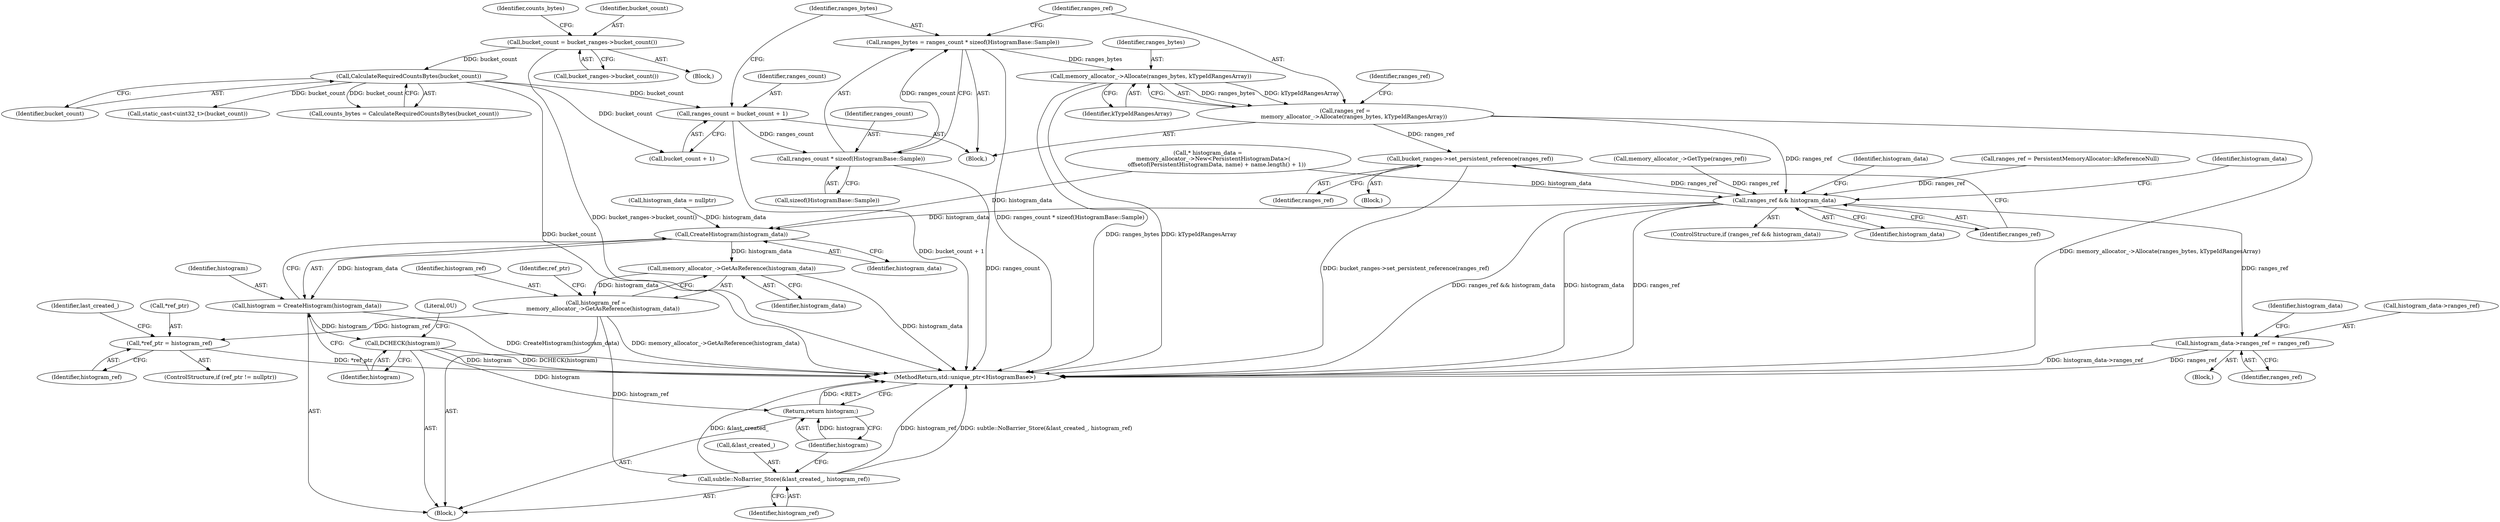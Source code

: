 digraph "0_Chrome_3f38b2253b19f9f9595f79fb92bfb5077e7b1959_0@API" {
"1000201" [label="(Call,memory_allocator_->Allocate(ranges_bytes, kTypeIdRangesArray))"];
"1000193" [label="(Call,ranges_bytes = ranges_count * sizeof(HistogramBase::Sample))"];
"1000195" [label="(Call,ranges_count * sizeof(HistogramBase::Sample))"];
"1000187" [label="(Call,ranges_count = bucket_count + 1)"];
"1000165" [label="(Call,CalculateRequiredCountsBytes(bucket_count))"];
"1000159" [label="(Call,bucket_count = bucket_ranges->bucket_count())"];
"1000199" [label="(Call,ranges_ref =\n          memory_allocator_->Allocate(ranges_bytes, kTypeIdRangesArray))"];
"1000240" [label="(Call,bucket_ranges->set_persistent_reference(ranges_ref))"];
"1000255" [label="(Call,ranges_ref && histogram_data)"];
"1000276" [label="(Call,histogram_data->ranges_ref = ranges_ref)"];
"1000297" [label="(Call,CreateHistogram(histogram_data))"];
"1000295" [label="(Call,histogram = CreateHistogram(histogram_data))"];
"1000299" [label="(Call,DCHECK(histogram))"];
"1000332" [label="(Return,return histogram;)"];
"1000318" [label="(Call,memory_allocator_->GetAsReference(histogram_data))"];
"1000316" [label="(Call,histogram_ref =\n        memory_allocator_->GetAsReference(histogram_data))"];
"1000324" [label="(Call,*ref_ptr = histogram_ref)"];
"1000328" [label="(Call,subtle::NoBarrier_Store(&last_created_, histogram_ref))"];
"1000283" [label="(Identifier,histogram_data)"];
"1000255" [label="(Call,ranges_ref && histogram_data)"];
"1000258" [label="(Block,)"];
"1000161" [label="(Call,bucket_ranges->bucket_count())"];
"1000288" [label="(Call,histogram_data = nullptr)"];
"1000299" [label="(Call,DCHECK(histogram))"];
"1000194" [label="(Identifier,ranges_bytes)"];
"1000241" [label="(Identifier,ranges_ref)"];
"1000330" [label="(Identifier,last_created_)"];
"1000289" [label="(Identifier,histogram_data)"];
"1000254" [label="(ControlStructure,if (ranges_ref && histogram_data))"];
"1000280" [label="(Identifier,ranges_ref)"];
"1000329" [label="(Call,&last_created_)"];
"1000277" [label="(Call,histogram_data->ranges_ref)"];
"1000200" [label="(Identifier,ranges_ref)"];
"1000252" [label="(Call,memory_allocator_->GetType(ranges_ref))"];
"1000324" [label="(Call,*ref_ptr = histogram_ref)"];
"1000343" [label="(MethodReturn,std::unique_ptr<HistogramBase>)"];
"1000203" [label="(Identifier,kTypeIdRangesArray)"];
"1000195" [label="(Call,ranges_count * sizeof(HistogramBase::Sample))"];
"1000295" [label="(Call,histogram = CreateHistogram(histogram_data))"];
"1000296" [label="(Identifier,histogram)"];
"1000166" [label="(Identifier,bucket_count)"];
"1000115" [label="(Call,* histogram_data =\n      memory_allocator_->New<PersistentHistogramData>(\n          offsetof(PersistentHistogramData, name) + name.length() + 1))"];
"1000320" [label="(ControlStructure,if (ref_ptr != nullptr))"];
"1000333" [label="(Identifier,histogram)"];
"1000164" [label="(Identifier,counts_bytes)"];
"1000257" [label="(Identifier,histogram_data)"];
"1000159" [label="(Call,bucket_count = bucket_ranges->bucket_count())"];
"1000261" [label="(Identifier,histogram_data)"];
"1000256" [label="(Identifier,ranges_ref)"];
"1000187" [label="(Call,ranges_count = bucket_count + 1)"];
"1000240" [label="(Call,bucket_ranges->set_persistent_reference(ranges_ref))"];
"1000327" [label="(Identifier,histogram_ref)"];
"1000157" [label="(Block,)"];
"1000197" [label="(Call,sizeof(HistogramBase::Sample))"];
"1000205" [label="(Identifier,ranges_ref)"];
"1000201" [label="(Call,memory_allocator_->Allocate(ranges_bytes, kTypeIdRangesArray))"];
"1000302" [label="(Literal,0U)"];
"1000318" [label="(Call,memory_allocator_->GetAsReference(histogram_data))"];
"1000189" [label="(Call,bucket_count + 1)"];
"1000328" [label="(Call,subtle::NoBarrier_Store(&last_created_, histogram_ref))"];
"1000273" [label="(Call,static_cast<uint32_t>(bucket_count))"];
"1000332" [label="(Return,return histogram;)"];
"1000245" [label="(Call,ranges_ref = PersistentMemoryAllocator::kReferenceNull)"];
"1000196" [label="(Identifier,ranges_count)"];
"1000298" [label="(Identifier,histogram_data)"];
"1000319" [label="(Identifier,histogram_data)"];
"1000331" [label="(Identifier,histogram_ref)"];
"1000163" [label="(Call,counts_bytes = CalculateRequiredCountsBytes(bucket_count))"];
"1000297" [label="(Call,CreateHistogram(histogram_data))"];
"1000300" [label="(Identifier,histogram)"];
"1000293" [label="(Block,)"];
"1000223" [label="(Block,)"];
"1000325" [label="(Call,*ref_ptr)"];
"1000317" [label="(Identifier,histogram_ref)"];
"1000188" [label="(Identifier,ranges_count)"];
"1000160" [label="(Identifier,bucket_count)"];
"1000322" [label="(Identifier,ref_ptr)"];
"1000202" [label="(Identifier,ranges_bytes)"];
"1000193" [label="(Call,ranges_bytes = ranges_count * sizeof(HistogramBase::Sample))"];
"1000316" [label="(Call,histogram_ref =\n        memory_allocator_->GetAsReference(histogram_data))"];
"1000185" [label="(Block,)"];
"1000199" [label="(Call,ranges_ref =\n          memory_allocator_->Allocate(ranges_bytes, kTypeIdRangesArray))"];
"1000276" [label="(Call,histogram_data->ranges_ref = ranges_ref)"];
"1000165" [label="(Call,CalculateRequiredCountsBytes(bucket_count))"];
"1000201" -> "1000199"  [label="AST: "];
"1000201" -> "1000203"  [label="CFG: "];
"1000202" -> "1000201"  [label="AST: "];
"1000203" -> "1000201"  [label="AST: "];
"1000199" -> "1000201"  [label="CFG: "];
"1000201" -> "1000343"  [label="DDG: kTypeIdRangesArray"];
"1000201" -> "1000343"  [label="DDG: ranges_bytes"];
"1000201" -> "1000199"  [label="DDG: ranges_bytes"];
"1000201" -> "1000199"  [label="DDG: kTypeIdRangesArray"];
"1000193" -> "1000201"  [label="DDG: ranges_bytes"];
"1000193" -> "1000185"  [label="AST: "];
"1000193" -> "1000195"  [label="CFG: "];
"1000194" -> "1000193"  [label="AST: "];
"1000195" -> "1000193"  [label="AST: "];
"1000200" -> "1000193"  [label="CFG: "];
"1000193" -> "1000343"  [label="DDG: ranges_count * sizeof(HistogramBase::Sample)"];
"1000195" -> "1000193"  [label="DDG: ranges_count"];
"1000195" -> "1000197"  [label="CFG: "];
"1000196" -> "1000195"  [label="AST: "];
"1000197" -> "1000195"  [label="AST: "];
"1000195" -> "1000343"  [label="DDG: ranges_count"];
"1000187" -> "1000195"  [label="DDG: ranges_count"];
"1000187" -> "1000185"  [label="AST: "];
"1000187" -> "1000189"  [label="CFG: "];
"1000188" -> "1000187"  [label="AST: "];
"1000189" -> "1000187"  [label="AST: "];
"1000194" -> "1000187"  [label="CFG: "];
"1000187" -> "1000343"  [label="DDG: bucket_count + 1"];
"1000165" -> "1000187"  [label="DDG: bucket_count"];
"1000165" -> "1000163"  [label="AST: "];
"1000165" -> "1000166"  [label="CFG: "];
"1000166" -> "1000165"  [label="AST: "];
"1000163" -> "1000165"  [label="CFG: "];
"1000165" -> "1000343"  [label="DDG: bucket_count"];
"1000165" -> "1000163"  [label="DDG: bucket_count"];
"1000159" -> "1000165"  [label="DDG: bucket_count"];
"1000165" -> "1000189"  [label="DDG: bucket_count"];
"1000165" -> "1000273"  [label="DDG: bucket_count"];
"1000159" -> "1000157"  [label="AST: "];
"1000159" -> "1000161"  [label="CFG: "];
"1000160" -> "1000159"  [label="AST: "];
"1000161" -> "1000159"  [label="AST: "];
"1000164" -> "1000159"  [label="CFG: "];
"1000159" -> "1000343"  [label="DDG: bucket_ranges->bucket_count()"];
"1000199" -> "1000185"  [label="AST: "];
"1000200" -> "1000199"  [label="AST: "];
"1000205" -> "1000199"  [label="CFG: "];
"1000199" -> "1000343"  [label="DDG: memory_allocator_->Allocate(ranges_bytes, kTypeIdRangesArray)"];
"1000199" -> "1000240"  [label="DDG: ranges_ref"];
"1000199" -> "1000255"  [label="DDG: ranges_ref"];
"1000240" -> "1000223"  [label="AST: "];
"1000240" -> "1000241"  [label="CFG: "];
"1000241" -> "1000240"  [label="AST: "];
"1000256" -> "1000240"  [label="CFG: "];
"1000240" -> "1000343"  [label="DDG: bucket_ranges->set_persistent_reference(ranges_ref)"];
"1000240" -> "1000255"  [label="DDG: ranges_ref"];
"1000255" -> "1000254"  [label="AST: "];
"1000255" -> "1000256"  [label="CFG: "];
"1000255" -> "1000257"  [label="CFG: "];
"1000256" -> "1000255"  [label="AST: "];
"1000257" -> "1000255"  [label="AST: "];
"1000261" -> "1000255"  [label="CFG: "];
"1000289" -> "1000255"  [label="CFG: "];
"1000255" -> "1000343"  [label="DDG: ranges_ref && histogram_data"];
"1000255" -> "1000343"  [label="DDG: histogram_data"];
"1000255" -> "1000343"  [label="DDG: ranges_ref"];
"1000252" -> "1000255"  [label="DDG: ranges_ref"];
"1000245" -> "1000255"  [label="DDG: ranges_ref"];
"1000115" -> "1000255"  [label="DDG: histogram_data"];
"1000255" -> "1000276"  [label="DDG: ranges_ref"];
"1000255" -> "1000297"  [label="DDG: histogram_data"];
"1000276" -> "1000258"  [label="AST: "];
"1000276" -> "1000280"  [label="CFG: "];
"1000277" -> "1000276"  [label="AST: "];
"1000280" -> "1000276"  [label="AST: "];
"1000283" -> "1000276"  [label="CFG: "];
"1000276" -> "1000343"  [label="DDG: ranges_ref"];
"1000276" -> "1000343"  [label="DDG: histogram_data->ranges_ref"];
"1000297" -> "1000295"  [label="AST: "];
"1000297" -> "1000298"  [label="CFG: "];
"1000298" -> "1000297"  [label="AST: "];
"1000295" -> "1000297"  [label="CFG: "];
"1000297" -> "1000295"  [label="DDG: histogram_data"];
"1000288" -> "1000297"  [label="DDG: histogram_data"];
"1000115" -> "1000297"  [label="DDG: histogram_data"];
"1000297" -> "1000318"  [label="DDG: histogram_data"];
"1000295" -> "1000293"  [label="AST: "];
"1000296" -> "1000295"  [label="AST: "];
"1000300" -> "1000295"  [label="CFG: "];
"1000295" -> "1000343"  [label="DDG: CreateHistogram(histogram_data)"];
"1000295" -> "1000299"  [label="DDG: histogram"];
"1000299" -> "1000293"  [label="AST: "];
"1000299" -> "1000300"  [label="CFG: "];
"1000300" -> "1000299"  [label="AST: "];
"1000302" -> "1000299"  [label="CFG: "];
"1000299" -> "1000343"  [label="DDG: DCHECK(histogram)"];
"1000299" -> "1000343"  [label="DDG: histogram"];
"1000299" -> "1000332"  [label="DDG: histogram"];
"1000332" -> "1000293"  [label="AST: "];
"1000332" -> "1000333"  [label="CFG: "];
"1000333" -> "1000332"  [label="AST: "];
"1000343" -> "1000332"  [label="CFG: "];
"1000332" -> "1000343"  [label="DDG: <RET>"];
"1000333" -> "1000332"  [label="DDG: histogram"];
"1000318" -> "1000316"  [label="AST: "];
"1000318" -> "1000319"  [label="CFG: "];
"1000319" -> "1000318"  [label="AST: "];
"1000316" -> "1000318"  [label="CFG: "];
"1000318" -> "1000343"  [label="DDG: histogram_data"];
"1000318" -> "1000316"  [label="DDG: histogram_data"];
"1000316" -> "1000293"  [label="AST: "];
"1000317" -> "1000316"  [label="AST: "];
"1000322" -> "1000316"  [label="CFG: "];
"1000316" -> "1000343"  [label="DDG: memory_allocator_->GetAsReference(histogram_data)"];
"1000316" -> "1000324"  [label="DDG: histogram_ref"];
"1000316" -> "1000328"  [label="DDG: histogram_ref"];
"1000324" -> "1000320"  [label="AST: "];
"1000324" -> "1000327"  [label="CFG: "];
"1000325" -> "1000324"  [label="AST: "];
"1000327" -> "1000324"  [label="AST: "];
"1000330" -> "1000324"  [label="CFG: "];
"1000324" -> "1000343"  [label="DDG: *ref_ptr"];
"1000328" -> "1000293"  [label="AST: "];
"1000328" -> "1000331"  [label="CFG: "];
"1000329" -> "1000328"  [label="AST: "];
"1000331" -> "1000328"  [label="AST: "];
"1000333" -> "1000328"  [label="CFG: "];
"1000328" -> "1000343"  [label="DDG: histogram_ref"];
"1000328" -> "1000343"  [label="DDG: subtle::NoBarrier_Store(&last_created_, histogram_ref)"];
"1000328" -> "1000343"  [label="DDG: &last_created_"];
}
